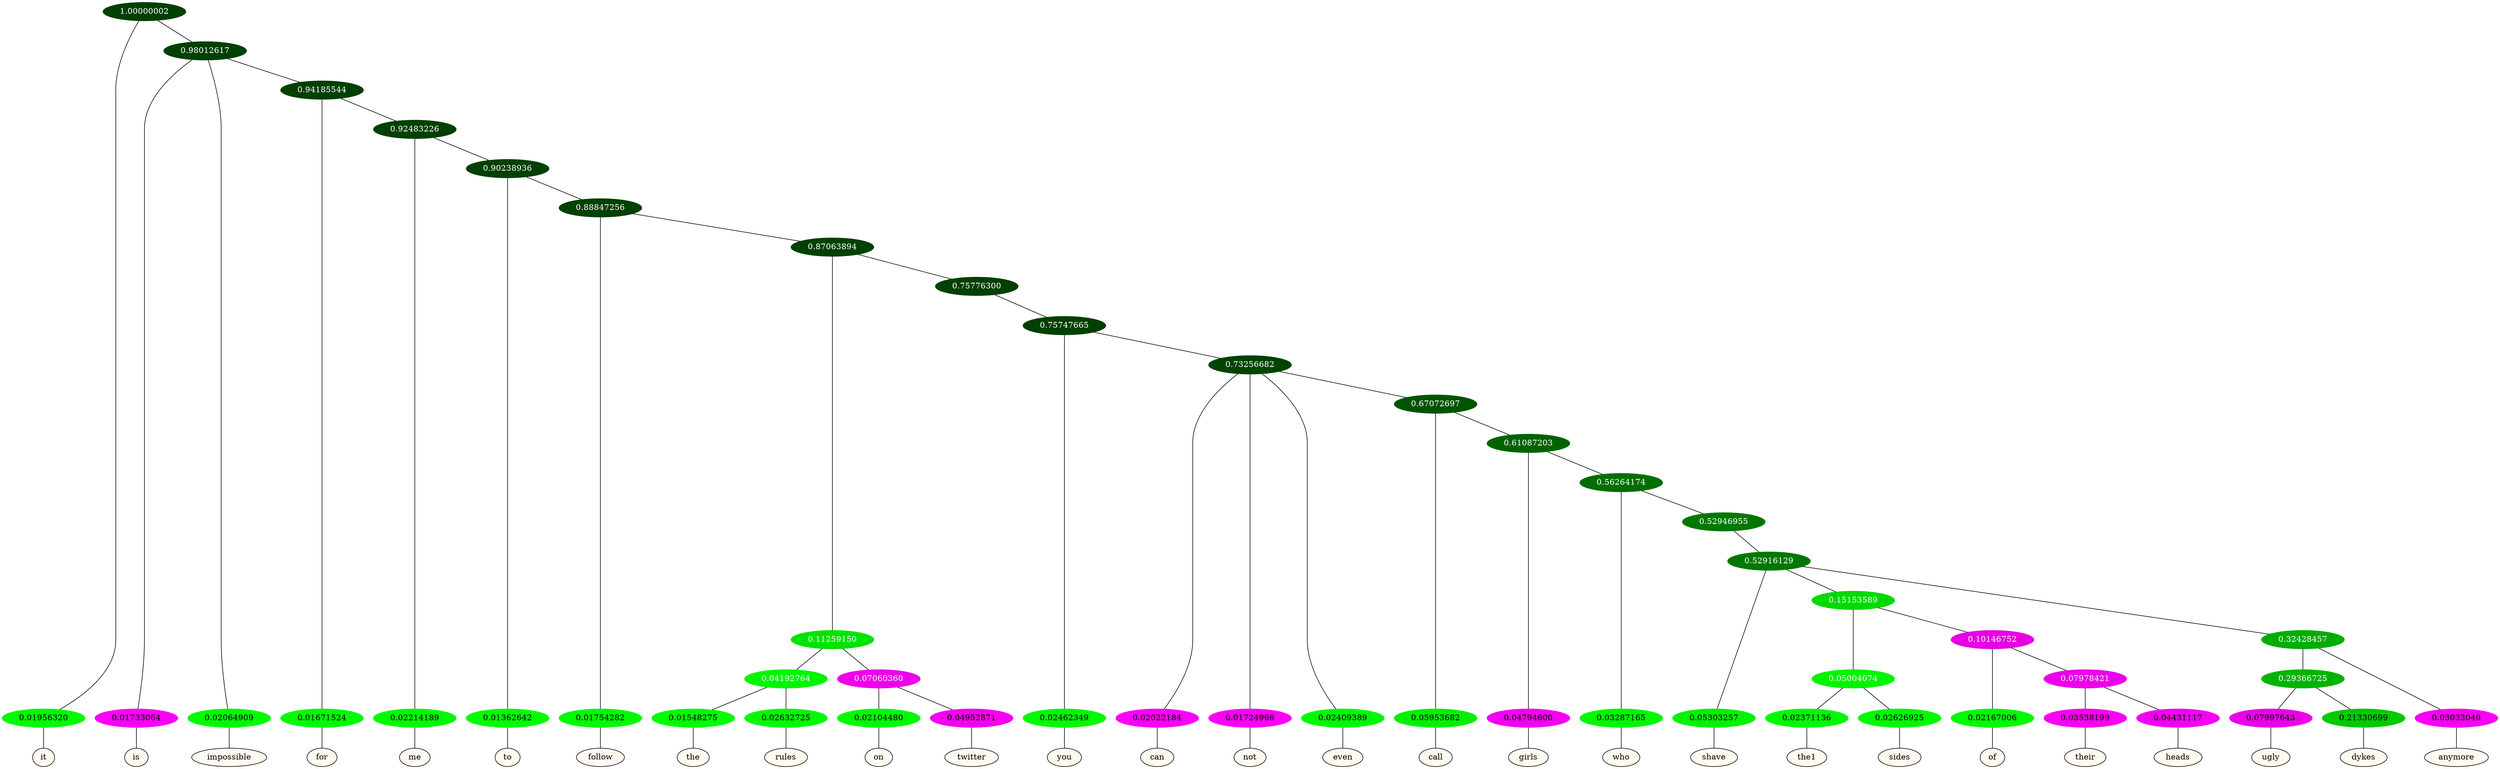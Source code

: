graph {
	node [format=png height=0.15 nodesep=0.001 ordering=out overlap=prism overlap_scaling=0.01 ranksep=0.001 ratio=0.2 style=filled width=0.15]
	{
		rank=same
		a_w_1 [label=it color=black fillcolor=floralwhite style="filled,solid"]
		a_w_3 [label=is color=black fillcolor=floralwhite style="filled,solid"]
		a_w_4 [label=impossible color=black fillcolor=floralwhite style="filled,solid"]
		a_w_6 [label=for color=black fillcolor=floralwhite style="filled,solid"]
		a_w_8 [label=me color=black fillcolor=floralwhite style="filled,solid"]
		a_w_10 [label=to color=black fillcolor=floralwhite style="filled,solid"]
		a_w_12 [label=follow color=black fillcolor=floralwhite style="filled,solid"]
		a_w_19 [label=the color=black fillcolor=floralwhite style="filled,solid"]
		a_w_20 [label=rules color=black fillcolor=floralwhite style="filled,solid"]
		a_w_21 [label=on color=black fillcolor=floralwhite style="filled,solid"]
		a_w_22 [label=twitter color=black fillcolor=floralwhite style="filled,solid"]
		a_w_23 [label=you color=black fillcolor=floralwhite style="filled,solid"]
		a_w_25 [label=can color=black fillcolor=floralwhite style="filled,solid"]
		a_w_26 [label=not color=black fillcolor=floralwhite style="filled,solid"]
		a_w_27 [label=even color=black fillcolor=floralwhite style="filled,solid"]
		a_w_29 [label=call color=black fillcolor=floralwhite style="filled,solid"]
		a_w_31 [label=girls color=black fillcolor=floralwhite style="filled,solid"]
		a_w_33 [label=who color=black fillcolor=floralwhite style="filled,solid"]
		a_w_36 [label=shave color=black fillcolor=floralwhite style="filled,solid"]
		a_w_43 [label=the1 color=black fillcolor=floralwhite style="filled,solid"]
		a_w_44 [label=sides color=black fillcolor=floralwhite style="filled,solid"]
		a_w_45 [label=of color=black fillcolor=floralwhite style="filled,solid"]
		a_w_49 [label=their color=black fillcolor=floralwhite style="filled,solid"]
		a_w_50 [label=heads color=black fillcolor=floralwhite style="filled,solid"]
		a_w_47 [label=ugly color=black fillcolor=floralwhite style="filled,solid"]
		a_w_48 [label=dykes color=black fillcolor=floralwhite style="filled,solid"]
		a_w_42 [label=anymore color=black fillcolor=floralwhite style="filled,solid"]
	}
	a_n_1 -- a_w_1
	a_n_3 -- a_w_3
	a_n_4 -- a_w_4
	a_n_6 -- a_w_6
	a_n_8 -- a_w_8
	a_n_10 -- a_w_10
	a_n_12 -- a_w_12
	a_n_19 -- a_w_19
	a_n_20 -- a_w_20
	a_n_21 -- a_w_21
	a_n_22 -- a_w_22
	a_n_23 -- a_w_23
	a_n_25 -- a_w_25
	a_n_26 -- a_w_26
	a_n_27 -- a_w_27
	a_n_29 -- a_w_29
	a_n_31 -- a_w_31
	a_n_33 -- a_w_33
	a_n_36 -- a_w_36
	a_n_43 -- a_w_43
	a_n_44 -- a_w_44
	a_n_45 -- a_w_45
	a_n_49 -- a_w_49
	a_n_50 -- a_w_50
	a_n_47 -- a_w_47
	a_n_48 -- a_w_48
	a_n_42 -- a_w_42
	{
		rank=same
		a_n_1 [label=0.01956320 color="0.334 1.000 0.980" fontcolor=black]
		a_n_3 [label=0.01733064 color="0.835 1.000 0.983" fontcolor=black]
		a_n_4 [label=0.02064909 color="0.334 1.000 0.979" fontcolor=black]
		a_n_6 [label=0.01671524 color="0.334 1.000 0.983" fontcolor=black]
		a_n_8 [label=0.02214189 color="0.334 1.000 0.978" fontcolor=black]
		a_n_10 [label=0.01362642 color="0.334 1.000 0.986" fontcolor=black]
		a_n_12 [label=0.01754282 color="0.334 1.000 0.982" fontcolor=black]
		a_n_19 [label=0.01548275 color="0.334 1.000 0.985" fontcolor=black]
		a_n_20 [label=0.02632725 color="0.334 1.000 0.974" fontcolor=black]
		a_n_21 [label=0.02104480 color="0.334 1.000 0.979" fontcolor=black]
		a_n_22 [label=0.04952871 color="0.835 1.000 0.950" fontcolor=black]
		a_n_23 [label=0.02462349 color="0.334 1.000 0.975" fontcolor=black]
		a_n_25 [label=0.02022184 color="0.835 1.000 0.980" fontcolor=black]
		a_n_26 [label=0.01724966 color="0.835 1.000 0.983" fontcolor=black]
		a_n_27 [label=0.02409389 color="0.334 1.000 0.976" fontcolor=black]
		a_n_29 [label=0.05953682 color="0.334 1.000 0.940" fontcolor=black]
		a_n_31 [label=0.04794600 color="0.835 1.000 0.952" fontcolor=black]
		a_n_33 [label=0.03287165 color="0.334 1.000 0.967" fontcolor=black]
		a_n_36 [label=0.05303257 color="0.334 1.000 0.947" fontcolor=black]
		a_n_43 [label=0.02371136 color="0.334 1.000 0.976" fontcolor=black]
		a_n_44 [label=0.02626925 color="0.334 1.000 0.974" fontcolor=black]
		a_n_45 [label=0.02167006 color="0.334 1.000 0.978" fontcolor=black]
		a_n_49 [label=0.03538199 color="0.835 1.000 0.965" fontcolor=black]
		a_n_50 [label=0.04431117 color="0.835 1.000 0.956" fontcolor=black]
		a_n_47 [label=0.07997643 color="0.835 1.000 0.920" fontcolor=black]
		a_n_48 [label=0.21330699 color="0.334 1.000 0.787" fontcolor=black]
		a_n_42 [label=0.03032040 color="0.835 1.000 0.970" fontcolor=black]
	}
	a_n_0 [label=1.00000002 color="0.334 1.000 0.250" fontcolor=grey99]
	a_n_0 -- a_n_1
	a_n_2 [label=0.98012617 color="0.334 1.000 0.250" fontcolor=grey99]
	a_n_0 -- a_n_2
	a_n_2 -- a_n_3
	a_n_2 -- a_n_4
	a_n_5 [label=0.94185544 color="0.334 1.000 0.250" fontcolor=grey99]
	a_n_2 -- a_n_5
	a_n_5 -- a_n_6
	a_n_7 [label=0.92483226 color="0.334 1.000 0.250" fontcolor=grey99]
	a_n_5 -- a_n_7
	a_n_7 -- a_n_8
	a_n_9 [label=0.90238936 color="0.334 1.000 0.250" fontcolor=grey99]
	a_n_7 -- a_n_9
	a_n_9 -- a_n_10
	a_n_11 [label=0.88847256 color="0.334 1.000 0.250" fontcolor=grey99]
	a_n_9 -- a_n_11
	a_n_11 -- a_n_12
	a_n_13 [label=0.87063894 color="0.334 1.000 0.250" fontcolor=grey99]
	a_n_11 -- a_n_13
	a_n_14 [label=0.11259150 color="0.334 1.000 0.887" fontcolor=grey99]
	a_n_13 -- a_n_14
	a_n_15 [label=0.75776300 color="0.334 1.000 0.250" fontcolor=grey99]
	a_n_13 -- a_n_15
	a_n_16 [label=0.04192764 color="0.334 1.000 0.958" fontcolor=grey99]
	a_n_14 -- a_n_16
	a_n_17 [label=0.07060360 color="0.835 1.000 0.929" fontcolor=grey99]
	a_n_14 -- a_n_17
	a_n_18 [label=0.75747665 color="0.334 1.000 0.250" fontcolor=grey99]
	a_n_15 -- a_n_18
	a_n_16 -- a_n_19
	a_n_16 -- a_n_20
	a_n_17 -- a_n_21
	a_n_17 -- a_n_22
	a_n_18 -- a_n_23
	a_n_24 [label=0.73256682 color="0.334 1.000 0.267" fontcolor=grey99]
	a_n_18 -- a_n_24
	a_n_24 -- a_n_25
	a_n_24 -- a_n_26
	a_n_24 -- a_n_27
	a_n_28 [label=0.67072697 color="0.334 1.000 0.329" fontcolor=grey99]
	a_n_24 -- a_n_28
	a_n_28 -- a_n_29
	a_n_30 [label=0.61087203 color="0.334 1.000 0.389" fontcolor=grey99]
	a_n_28 -- a_n_30
	a_n_30 -- a_n_31
	a_n_32 [label=0.56264174 color="0.334 1.000 0.437" fontcolor=grey99]
	a_n_30 -- a_n_32
	a_n_32 -- a_n_33
	a_n_34 [label=0.52946955 color="0.334 1.000 0.471" fontcolor=grey99]
	a_n_32 -- a_n_34
	a_n_35 [label=0.52916129 color="0.334 1.000 0.471" fontcolor=grey99]
	a_n_34 -- a_n_35
	a_n_35 -- a_n_36
	a_n_37 [label=0.15153589 color="0.334 1.000 0.848" fontcolor=grey99]
	a_n_35 -- a_n_37
	a_n_38 [label=0.32428457 color="0.334 1.000 0.676" fontcolor=grey99]
	a_n_35 -- a_n_38
	a_n_39 [label=0.05004074 color="0.334 1.000 0.950" fontcolor=grey99]
	a_n_37 -- a_n_39
	a_n_40 [label=0.10146752 color="0.835 1.000 0.899" fontcolor=grey99]
	a_n_37 -- a_n_40
	a_n_41 [label=0.29366725 color="0.334 1.000 0.706" fontcolor=grey99]
	a_n_38 -- a_n_41
	a_n_38 -- a_n_42
	a_n_39 -- a_n_43
	a_n_39 -- a_n_44
	a_n_40 -- a_n_45
	a_n_46 [label=0.07978421 color="0.835 1.000 0.920" fontcolor=grey99]
	a_n_40 -- a_n_46
	a_n_41 -- a_n_47
	a_n_41 -- a_n_48
	a_n_46 -- a_n_49
	a_n_46 -- a_n_50
}
